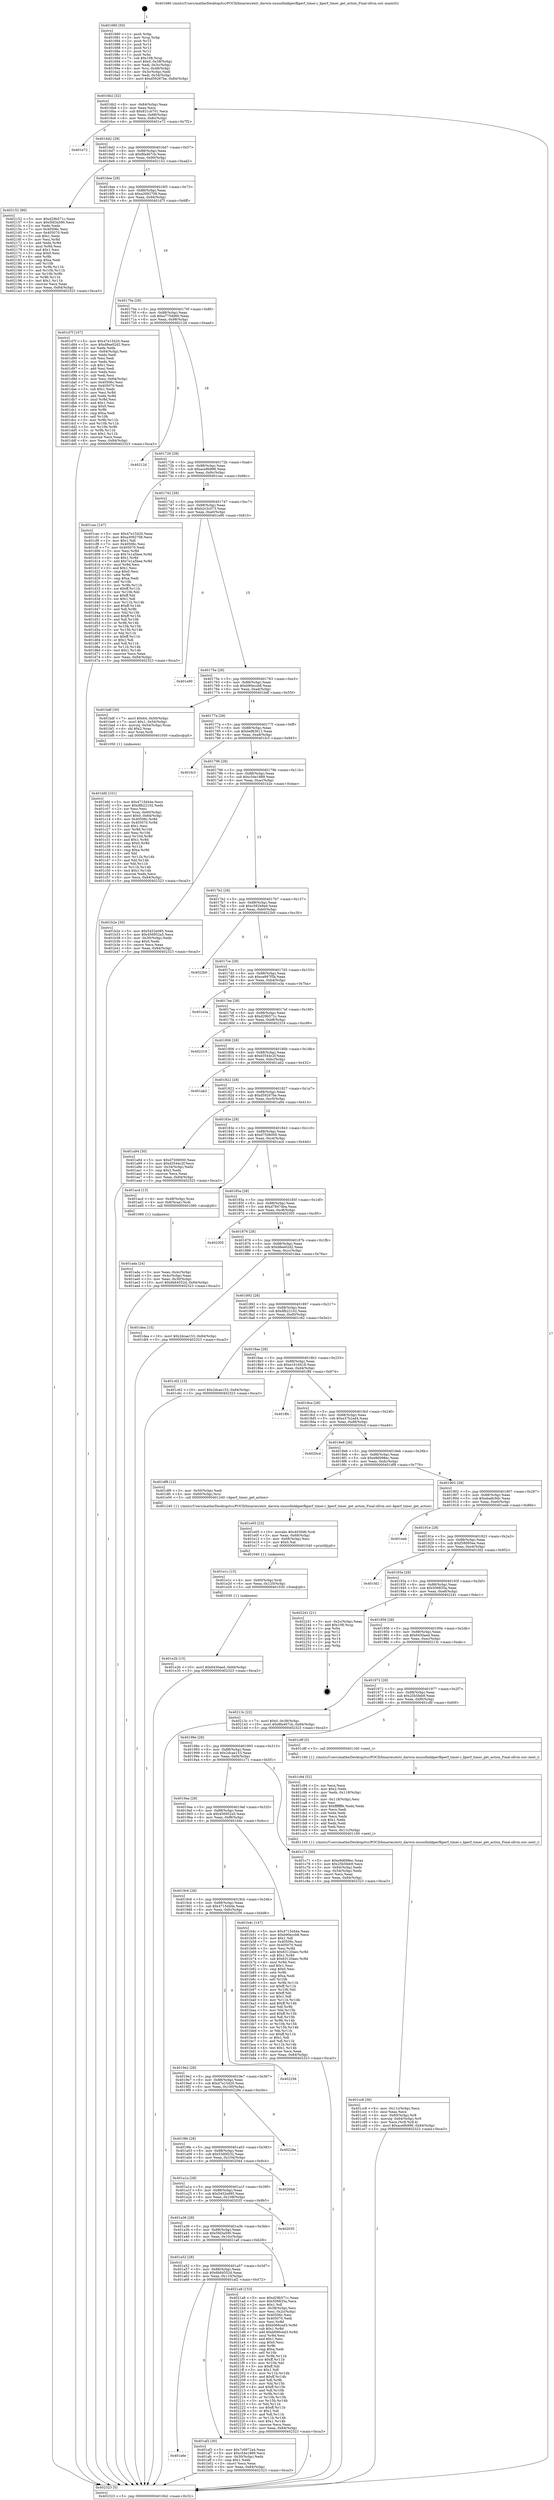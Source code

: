 digraph "0x401680" {
  label = "0x401680 (/mnt/c/Users/mathe/Desktop/tcc/POCII/binaries/extr_darwin-xnuosfmkkperfkperf_timer.c_kperf_timer_get_action_Final-ollvm.out::main(0))"
  labelloc = "t"
  node[shape=record]

  Entry [label="",width=0.3,height=0.3,shape=circle,fillcolor=black,style=filled]
  "0x4016b2" [label="{
     0x4016b2 [32]\l
     | [instrs]\l
     &nbsp;&nbsp;0x4016b2 \<+6\>: mov -0x84(%rbp),%eax\l
     &nbsp;&nbsp;0x4016b8 \<+2\>: mov %eax,%ecx\l
     &nbsp;&nbsp;0x4016ba \<+6\>: sub $0x831cb701,%ecx\l
     &nbsp;&nbsp;0x4016c0 \<+6\>: mov %eax,-0x88(%rbp)\l
     &nbsp;&nbsp;0x4016c6 \<+6\>: mov %ecx,-0x8c(%rbp)\l
     &nbsp;&nbsp;0x4016cc \<+6\>: je 0000000000401e72 \<main+0x7f2\>\l
  }"]
  "0x401e72" [label="{
     0x401e72\l
  }", style=dashed]
  "0x4016d2" [label="{
     0x4016d2 [28]\l
     | [instrs]\l
     &nbsp;&nbsp;0x4016d2 \<+5\>: jmp 00000000004016d7 \<main+0x57\>\l
     &nbsp;&nbsp;0x4016d7 \<+6\>: mov -0x88(%rbp),%eax\l
     &nbsp;&nbsp;0x4016dd \<+5\>: sub $0x8fa467cb,%eax\l
     &nbsp;&nbsp;0x4016e2 \<+6\>: mov %eax,-0x90(%rbp)\l
     &nbsp;&nbsp;0x4016e8 \<+6\>: je 0000000000402152 \<main+0xad2\>\l
  }"]
  Exit [label="",width=0.3,height=0.3,shape=circle,fillcolor=black,style=filled,peripheries=2]
  "0x402152" [label="{
     0x402152 [86]\l
     | [instrs]\l
     &nbsp;&nbsp;0x402152 \<+5\>: mov $0xd29b571c,%eax\l
     &nbsp;&nbsp;0x402157 \<+5\>: mov $0x5fd3a590,%ecx\l
     &nbsp;&nbsp;0x40215c \<+2\>: xor %edx,%edx\l
     &nbsp;&nbsp;0x40215e \<+7\>: mov 0x40506c,%esi\l
     &nbsp;&nbsp;0x402165 \<+7\>: mov 0x405070,%edi\l
     &nbsp;&nbsp;0x40216c \<+3\>: sub $0x1,%edx\l
     &nbsp;&nbsp;0x40216f \<+3\>: mov %esi,%r8d\l
     &nbsp;&nbsp;0x402172 \<+3\>: add %edx,%r8d\l
     &nbsp;&nbsp;0x402175 \<+4\>: imul %r8d,%esi\l
     &nbsp;&nbsp;0x402179 \<+3\>: and $0x1,%esi\l
     &nbsp;&nbsp;0x40217c \<+3\>: cmp $0x0,%esi\l
     &nbsp;&nbsp;0x40217f \<+4\>: sete %r9b\l
     &nbsp;&nbsp;0x402183 \<+3\>: cmp $0xa,%edi\l
     &nbsp;&nbsp;0x402186 \<+4\>: setl %r10b\l
     &nbsp;&nbsp;0x40218a \<+3\>: mov %r9b,%r11b\l
     &nbsp;&nbsp;0x40218d \<+3\>: and %r10b,%r11b\l
     &nbsp;&nbsp;0x402190 \<+3\>: xor %r10b,%r9b\l
     &nbsp;&nbsp;0x402193 \<+3\>: or %r9b,%r11b\l
     &nbsp;&nbsp;0x402196 \<+4\>: test $0x1,%r11b\l
     &nbsp;&nbsp;0x40219a \<+3\>: cmovne %ecx,%eax\l
     &nbsp;&nbsp;0x40219d \<+6\>: mov %eax,-0x84(%rbp)\l
     &nbsp;&nbsp;0x4021a3 \<+5\>: jmp 0000000000402323 \<main+0xca3\>\l
  }"]
  "0x4016ee" [label="{
     0x4016ee [28]\l
     | [instrs]\l
     &nbsp;&nbsp;0x4016ee \<+5\>: jmp 00000000004016f3 \<main+0x73\>\l
     &nbsp;&nbsp;0x4016f3 \<+6\>: mov -0x88(%rbp),%eax\l
     &nbsp;&nbsp;0x4016f9 \<+5\>: sub $0xa3092708,%eax\l
     &nbsp;&nbsp;0x4016fe \<+6\>: mov %eax,-0x94(%rbp)\l
     &nbsp;&nbsp;0x401704 \<+6\>: je 0000000000401d7f \<main+0x6ff\>\l
  }"]
  "0x401e2b" [label="{
     0x401e2b [15]\l
     | [instrs]\l
     &nbsp;&nbsp;0x401e2b \<+10\>: movl $0x6430aed,-0x84(%rbp)\l
     &nbsp;&nbsp;0x401e35 \<+5\>: jmp 0000000000402323 \<main+0xca3\>\l
  }"]
  "0x401d7f" [label="{
     0x401d7f [107]\l
     | [instrs]\l
     &nbsp;&nbsp;0x401d7f \<+5\>: mov $0x47e15420,%eax\l
     &nbsp;&nbsp;0x401d84 \<+5\>: mov $0xd8ee02d2,%ecx\l
     &nbsp;&nbsp;0x401d89 \<+2\>: xor %edx,%edx\l
     &nbsp;&nbsp;0x401d8b \<+3\>: mov -0x64(%rbp),%esi\l
     &nbsp;&nbsp;0x401d8e \<+2\>: mov %edx,%edi\l
     &nbsp;&nbsp;0x401d90 \<+2\>: sub %esi,%edi\l
     &nbsp;&nbsp;0x401d92 \<+2\>: mov %edx,%esi\l
     &nbsp;&nbsp;0x401d94 \<+3\>: sub $0x1,%esi\l
     &nbsp;&nbsp;0x401d97 \<+2\>: add %esi,%edi\l
     &nbsp;&nbsp;0x401d99 \<+2\>: mov %edx,%esi\l
     &nbsp;&nbsp;0x401d9b \<+2\>: sub %edi,%esi\l
     &nbsp;&nbsp;0x401d9d \<+3\>: mov %esi,-0x64(%rbp)\l
     &nbsp;&nbsp;0x401da0 \<+7\>: mov 0x40506c,%esi\l
     &nbsp;&nbsp;0x401da7 \<+7\>: mov 0x405070,%edi\l
     &nbsp;&nbsp;0x401dae \<+3\>: sub $0x1,%edx\l
     &nbsp;&nbsp;0x401db1 \<+3\>: mov %esi,%r8d\l
     &nbsp;&nbsp;0x401db4 \<+3\>: add %edx,%r8d\l
     &nbsp;&nbsp;0x401db7 \<+4\>: imul %r8d,%esi\l
     &nbsp;&nbsp;0x401dbb \<+3\>: and $0x1,%esi\l
     &nbsp;&nbsp;0x401dbe \<+3\>: cmp $0x0,%esi\l
     &nbsp;&nbsp;0x401dc1 \<+4\>: sete %r9b\l
     &nbsp;&nbsp;0x401dc5 \<+3\>: cmp $0xa,%edi\l
     &nbsp;&nbsp;0x401dc8 \<+4\>: setl %r10b\l
     &nbsp;&nbsp;0x401dcc \<+3\>: mov %r9b,%r11b\l
     &nbsp;&nbsp;0x401dcf \<+3\>: and %r10b,%r11b\l
     &nbsp;&nbsp;0x401dd2 \<+3\>: xor %r10b,%r9b\l
     &nbsp;&nbsp;0x401dd5 \<+3\>: or %r9b,%r11b\l
     &nbsp;&nbsp;0x401dd8 \<+4\>: test $0x1,%r11b\l
     &nbsp;&nbsp;0x401ddc \<+3\>: cmovne %ecx,%eax\l
     &nbsp;&nbsp;0x401ddf \<+6\>: mov %eax,-0x84(%rbp)\l
     &nbsp;&nbsp;0x401de5 \<+5\>: jmp 0000000000402323 \<main+0xca3\>\l
  }"]
  "0x40170a" [label="{
     0x40170a [28]\l
     | [instrs]\l
     &nbsp;&nbsp;0x40170a \<+5\>: jmp 000000000040170f \<main+0x8f\>\l
     &nbsp;&nbsp;0x40170f \<+6\>: mov -0x88(%rbp),%eax\l
     &nbsp;&nbsp;0x401715 \<+5\>: sub $0xa775dd60,%eax\l
     &nbsp;&nbsp;0x40171a \<+6\>: mov %eax,-0x98(%rbp)\l
     &nbsp;&nbsp;0x401720 \<+6\>: je 000000000040212d \<main+0xaad\>\l
  }"]
  "0x401e1c" [label="{
     0x401e1c [15]\l
     | [instrs]\l
     &nbsp;&nbsp;0x401e1c \<+4\>: mov -0x60(%rbp),%rdi\l
     &nbsp;&nbsp;0x401e20 \<+6\>: mov %eax,-0x120(%rbp)\l
     &nbsp;&nbsp;0x401e26 \<+5\>: call 0000000000401030 \<free@plt\>\l
     | [calls]\l
     &nbsp;&nbsp;0x401030 \{1\} (unknown)\l
  }"]
  "0x40212d" [label="{
     0x40212d\l
  }", style=dashed]
  "0x401726" [label="{
     0x401726 [28]\l
     | [instrs]\l
     &nbsp;&nbsp;0x401726 \<+5\>: jmp 000000000040172b \<main+0xab\>\l
     &nbsp;&nbsp;0x40172b \<+6\>: mov -0x88(%rbp),%eax\l
     &nbsp;&nbsp;0x401731 \<+5\>: sub $0xace9b996,%eax\l
     &nbsp;&nbsp;0x401736 \<+6\>: mov %eax,-0x9c(%rbp)\l
     &nbsp;&nbsp;0x40173c \<+6\>: je 0000000000401cec \<main+0x66c\>\l
  }"]
  "0x401e05" [label="{
     0x401e05 [23]\l
     | [instrs]\l
     &nbsp;&nbsp;0x401e05 \<+10\>: movabs $0x4030d6,%rdi\l
     &nbsp;&nbsp;0x401e0f \<+3\>: mov %eax,-0x68(%rbp)\l
     &nbsp;&nbsp;0x401e12 \<+3\>: mov -0x68(%rbp),%esi\l
     &nbsp;&nbsp;0x401e15 \<+2\>: mov $0x0,%al\l
     &nbsp;&nbsp;0x401e17 \<+5\>: call 0000000000401040 \<printf@plt\>\l
     | [calls]\l
     &nbsp;&nbsp;0x401040 \{1\} (unknown)\l
  }"]
  "0x401cec" [label="{
     0x401cec [147]\l
     | [instrs]\l
     &nbsp;&nbsp;0x401cec \<+5\>: mov $0x47e15420,%eax\l
     &nbsp;&nbsp;0x401cf1 \<+5\>: mov $0xa3092708,%ecx\l
     &nbsp;&nbsp;0x401cf6 \<+2\>: mov $0x1,%dl\l
     &nbsp;&nbsp;0x401cf8 \<+7\>: mov 0x40506c,%esi\l
     &nbsp;&nbsp;0x401cff \<+7\>: mov 0x405070,%edi\l
     &nbsp;&nbsp;0x401d06 \<+3\>: mov %esi,%r8d\l
     &nbsp;&nbsp;0x401d09 \<+7\>: sub $0x7e1a5bee,%r8d\l
     &nbsp;&nbsp;0x401d10 \<+4\>: sub $0x1,%r8d\l
     &nbsp;&nbsp;0x401d14 \<+7\>: add $0x7e1a5bee,%r8d\l
     &nbsp;&nbsp;0x401d1b \<+4\>: imul %r8d,%esi\l
     &nbsp;&nbsp;0x401d1f \<+3\>: and $0x1,%esi\l
     &nbsp;&nbsp;0x401d22 \<+3\>: cmp $0x0,%esi\l
     &nbsp;&nbsp;0x401d25 \<+4\>: sete %r9b\l
     &nbsp;&nbsp;0x401d29 \<+3\>: cmp $0xa,%edi\l
     &nbsp;&nbsp;0x401d2c \<+4\>: setl %r10b\l
     &nbsp;&nbsp;0x401d30 \<+3\>: mov %r9b,%r11b\l
     &nbsp;&nbsp;0x401d33 \<+4\>: xor $0xff,%r11b\l
     &nbsp;&nbsp;0x401d37 \<+3\>: mov %r10b,%bl\l
     &nbsp;&nbsp;0x401d3a \<+3\>: xor $0xff,%bl\l
     &nbsp;&nbsp;0x401d3d \<+3\>: xor $0x1,%dl\l
     &nbsp;&nbsp;0x401d40 \<+3\>: mov %r11b,%r14b\l
     &nbsp;&nbsp;0x401d43 \<+4\>: and $0xff,%r14b\l
     &nbsp;&nbsp;0x401d47 \<+3\>: and %dl,%r9b\l
     &nbsp;&nbsp;0x401d4a \<+3\>: mov %bl,%r15b\l
     &nbsp;&nbsp;0x401d4d \<+4\>: and $0xff,%r15b\l
     &nbsp;&nbsp;0x401d51 \<+3\>: and %dl,%r10b\l
     &nbsp;&nbsp;0x401d54 \<+3\>: or %r9b,%r14b\l
     &nbsp;&nbsp;0x401d57 \<+3\>: or %r10b,%r15b\l
     &nbsp;&nbsp;0x401d5a \<+3\>: xor %r15b,%r14b\l
     &nbsp;&nbsp;0x401d5d \<+3\>: or %bl,%r11b\l
     &nbsp;&nbsp;0x401d60 \<+4\>: xor $0xff,%r11b\l
     &nbsp;&nbsp;0x401d64 \<+3\>: or $0x1,%dl\l
     &nbsp;&nbsp;0x401d67 \<+3\>: and %dl,%r11b\l
     &nbsp;&nbsp;0x401d6a \<+3\>: or %r11b,%r14b\l
     &nbsp;&nbsp;0x401d6d \<+4\>: test $0x1,%r14b\l
     &nbsp;&nbsp;0x401d71 \<+3\>: cmovne %ecx,%eax\l
     &nbsp;&nbsp;0x401d74 \<+6\>: mov %eax,-0x84(%rbp)\l
     &nbsp;&nbsp;0x401d7a \<+5\>: jmp 0000000000402323 \<main+0xca3\>\l
  }"]
  "0x401742" [label="{
     0x401742 [28]\l
     | [instrs]\l
     &nbsp;&nbsp;0x401742 \<+5\>: jmp 0000000000401747 \<main+0xc7\>\l
     &nbsp;&nbsp;0x401747 \<+6\>: mov -0x88(%rbp),%eax\l
     &nbsp;&nbsp;0x40174d \<+5\>: sub $0xb2c3c073,%eax\l
     &nbsp;&nbsp;0x401752 \<+6\>: mov %eax,-0xa0(%rbp)\l
     &nbsp;&nbsp;0x401758 \<+6\>: je 0000000000401e90 \<main+0x810\>\l
  }"]
  "0x401cc8" [label="{
     0x401cc8 [36]\l
     | [instrs]\l
     &nbsp;&nbsp;0x401cc8 \<+6\>: mov -0x11c(%rbp),%ecx\l
     &nbsp;&nbsp;0x401cce \<+3\>: imul %eax,%ecx\l
     &nbsp;&nbsp;0x401cd1 \<+4\>: mov -0x60(%rbp),%r8\l
     &nbsp;&nbsp;0x401cd5 \<+4\>: movslq -0x64(%rbp),%r9\l
     &nbsp;&nbsp;0x401cd9 \<+4\>: mov %ecx,(%r8,%r9,4)\l
     &nbsp;&nbsp;0x401cdd \<+10\>: movl $0xace9b996,-0x84(%rbp)\l
     &nbsp;&nbsp;0x401ce7 \<+5\>: jmp 0000000000402323 \<main+0xca3\>\l
  }"]
  "0x401e90" [label="{
     0x401e90\l
  }", style=dashed]
  "0x40175e" [label="{
     0x40175e [28]\l
     | [instrs]\l
     &nbsp;&nbsp;0x40175e \<+5\>: jmp 0000000000401763 \<main+0xe3\>\l
     &nbsp;&nbsp;0x401763 \<+6\>: mov -0x88(%rbp),%eax\l
     &nbsp;&nbsp;0x401769 \<+5\>: sub $0xb90eccb8,%eax\l
     &nbsp;&nbsp;0x40176e \<+6\>: mov %eax,-0xa4(%rbp)\l
     &nbsp;&nbsp;0x401774 \<+6\>: je 0000000000401bdf \<main+0x55f\>\l
  }"]
  "0x401c94" [label="{
     0x401c94 [52]\l
     | [instrs]\l
     &nbsp;&nbsp;0x401c94 \<+2\>: xor %ecx,%ecx\l
     &nbsp;&nbsp;0x401c96 \<+5\>: mov $0x2,%edx\l
     &nbsp;&nbsp;0x401c9b \<+6\>: mov %edx,-0x118(%rbp)\l
     &nbsp;&nbsp;0x401ca1 \<+1\>: cltd\l
     &nbsp;&nbsp;0x401ca2 \<+6\>: mov -0x118(%rbp),%esi\l
     &nbsp;&nbsp;0x401ca8 \<+2\>: idiv %esi\l
     &nbsp;&nbsp;0x401caa \<+6\>: imul $0xfffffffe,%edx,%edx\l
     &nbsp;&nbsp;0x401cb0 \<+2\>: mov %ecx,%edi\l
     &nbsp;&nbsp;0x401cb2 \<+2\>: sub %edx,%edi\l
     &nbsp;&nbsp;0x401cb4 \<+2\>: mov %ecx,%edx\l
     &nbsp;&nbsp;0x401cb6 \<+3\>: sub $0x1,%edx\l
     &nbsp;&nbsp;0x401cb9 \<+2\>: add %edx,%edi\l
     &nbsp;&nbsp;0x401cbb \<+2\>: sub %edi,%ecx\l
     &nbsp;&nbsp;0x401cbd \<+6\>: mov %ecx,-0x11c(%rbp)\l
     &nbsp;&nbsp;0x401cc3 \<+5\>: call 0000000000401160 \<next_i\>\l
     | [calls]\l
     &nbsp;&nbsp;0x401160 \{1\} (/mnt/c/Users/mathe/Desktop/tcc/POCII/binaries/extr_darwin-xnuosfmkkperfkperf_timer.c_kperf_timer_get_action_Final-ollvm.out::next_i)\l
  }"]
  "0x401bdf" [label="{
     0x401bdf [30]\l
     | [instrs]\l
     &nbsp;&nbsp;0x401bdf \<+7\>: movl $0x64,-0x50(%rbp)\l
     &nbsp;&nbsp;0x401be6 \<+7\>: movl $0x1,-0x54(%rbp)\l
     &nbsp;&nbsp;0x401bed \<+4\>: movslq -0x54(%rbp),%rax\l
     &nbsp;&nbsp;0x401bf1 \<+4\>: shl $0x2,%rax\l
     &nbsp;&nbsp;0x401bf5 \<+3\>: mov %rax,%rdi\l
     &nbsp;&nbsp;0x401bf8 \<+5\>: call 0000000000401050 \<malloc@plt\>\l
     | [calls]\l
     &nbsp;&nbsp;0x401050 \{1\} (unknown)\l
  }"]
  "0x40177a" [label="{
     0x40177a [28]\l
     | [instrs]\l
     &nbsp;&nbsp;0x40177a \<+5\>: jmp 000000000040177f \<main+0xff\>\l
     &nbsp;&nbsp;0x40177f \<+6\>: mov -0x88(%rbp),%eax\l
     &nbsp;&nbsp;0x401785 \<+5\>: sub $0xbef83611,%eax\l
     &nbsp;&nbsp;0x40178a \<+6\>: mov %eax,-0xa8(%rbp)\l
     &nbsp;&nbsp;0x401790 \<+6\>: je 0000000000401fc3 \<main+0x943\>\l
  }"]
  "0x401bfd" [label="{
     0x401bfd [101]\l
     | [instrs]\l
     &nbsp;&nbsp;0x401bfd \<+5\>: mov $0x4715d44e,%ecx\l
     &nbsp;&nbsp;0x401c02 \<+5\>: mov $0xdfb22102,%edx\l
     &nbsp;&nbsp;0x401c07 \<+2\>: xor %esi,%esi\l
     &nbsp;&nbsp;0x401c09 \<+4\>: mov %rax,-0x60(%rbp)\l
     &nbsp;&nbsp;0x401c0d \<+7\>: movl $0x0,-0x64(%rbp)\l
     &nbsp;&nbsp;0x401c14 \<+8\>: mov 0x40506c,%r8d\l
     &nbsp;&nbsp;0x401c1c \<+8\>: mov 0x405070,%r9d\l
     &nbsp;&nbsp;0x401c24 \<+3\>: sub $0x1,%esi\l
     &nbsp;&nbsp;0x401c27 \<+3\>: mov %r8d,%r10d\l
     &nbsp;&nbsp;0x401c2a \<+3\>: add %esi,%r10d\l
     &nbsp;&nbsp;0x401c2d \<+4\>: imul %r10d,%r8d\l
     &nbsp;&nbsp;0x401c31 \<+4\>: and $0x1,%r8d\l
     &nbsp;&nbsp;0x401c35 \<+4\>: cmp $0x0,%r8d\l
     &nbsp;&nbsp;0x401c39 \<+4\>: sete %r11b\l
     &nbsp;&nbsp;0x401c3d \<+4\>: cmp $0xa,%r9d\l
     &nbsp;&nbsp;0x401c41 \<+3\>: setl %bl\l
     &nbsp;&nbsp;0x401c44 \<+3\>: mov %r11b,%r14b\l
     &nbsp;&nbsp;0x401c47 \<+3\>: and %bl,%r14b\l
     &nbsp;&nbsp;0x401c4a \<+3\>: xor %bl,%r11b\l
     &nbsp;&nbsp;0x401c4d \<+3\>: or %r11b,%r14b\l
     &nbsp;&nbsp;0x401c50 \<+4\>: test $0x1,%r14b\l
     &nbsp;&nbsp;0x401c54 \<+3\>: cmovne %edx,%ecx\l
     &nbsp;&nbsp;0x401c57 \<+6\>: mov %ecx,-0x84(%rbp)\l
     &nbsp;&nbsp;0x401c5d \<+5\>: jmp 0000000000402323 \<main+0xca3\>\l
  }"]
  "0x401fc3" [label="{
     0x401fc3\l
  }", style=dashed]
  "0x401796" [label="{
     0x401796 [28]\l
     | [instrs]\l
     &nbsp;&nbsp;0x401796 \<+5\>: jmp 000000000040179b \<main+0x11b\>\l
     &nbsp;&nbsp;0x40179b \<+6\>: mov -0x88(%rbp),%eax\l
     &nbsp;&nbsp;0x4017a1 \<+5\>: sub $0xc54e1889,%eax\l
     &nbsp;&nbsp;0x4017a6 \<+6\>: mov %eax,-0xac(%rbp)\l
     &nbsp;&nbsp;0x4017ac \<+6\>: je 0000000000401b2e \<main+0x4ae\>\l
  }"]
  "0x401a6e" [label="{
     0x401a6e\l
  }", style=dashed]
  "0x401b2e" [label="{
     0x401b2e [30]\l
     | [instrs]\l
     &nbsp;&nbsp;0x401b2e \<+5\>: mov $0x5452e085,%eax\l
     &nbsp;&nbsp;0x401b33 \<+5\>: mov $0x456952a5,%ecx\l
     &nbsp;&nbsp;0x401b38 \<+3\>: mov -0x30(%rbp),%edx\l
     &nbsp;&nbsp;0x401b3b \<+3\>: cmp $0x0,%edx\l
     &nbsp;&nbsp;0x401b3e \<+3\>: cmove %ecx,%eax\l
     &nbsp;&nbsp;0x401b41 \<+6\>: mov %eax,-0x84(%rbp)\l
     &nbsp;&nbsp;0x401b47 \<+5\>: jmp 0000000000402323 \<main+0xca3\>\l
  }"]
  "0x4017b2" [label="{
     0x4017b2 [28]\l
     | [instrs]\l
     &nbsp;&nbsp;0x4017b2 \<+5\>: jmp 00000000004017b7 \<main+0x137\>\l
     &nbsp;&nbsp;0x4017b7 \<+6\>: mov -0x88(%rbp),%eax\l
     &nbsp;&nbsp;0x4017bd \<+5\>: sub $0xc582b9a9,%eax\l
     &nbsp;&nbsp;0x4017c2 \<+6\>: mov %eax,-0xb0(%rbp)\l
     &nbsp;&nbsp;0x4017c8 \<+6\>: je 00000000004022b0 \<main+0xc30\>\l
  }"]
  "0x401af2" [label="{
     0x401af2 [30]\l
     | [instrs]\l
     &nbsp;&nbsp;0x401af2 \<+5\>: mov $0x7c6972a4,%eax\l
     &nbsp;&nbsp;0x401af7 \<+5\>: mov $0xc54e1889,%ecx\l
     &nbsp;&nbsp;0x401afc \<+3\>: mov -0x30(%rbp),%edx\l
     &nbsp;&nbsp;0x401aff \<+3\>: cmp $0x1,%edx\l
     &nbsp;&nbsp;0x401b02 \<+3\>: cmovl %ecx,%eax\l
     &nbsp;&nbsp;0x401b05 \<+6\>: mov %eax,-0x84(%rbp)\l
     &nbsp;&nbsp;0x401b0b \<+5\>: jmp 0000000000402323 \<main+0xca3\>\l
  }"]
  "0x4022b0" [label="{
     0x4022b0\l
  }", style=dashed]
  "0x4017ce" [label="{
     0x4017ce [28]\l
     | [instrs]\l
     &nbsp;&nbsp;0x4017ce \<+5\>: jmp 00000000004017d3 \<main+0x153\>\l
     &nbsp;&nbsp;0x4017d3 \<+6\>: mov -0x88(%rbp),%eax\l
     &nbsp;&nbsp;0x4017d9 \<+5\>: sub $0xce997f5b,%eax\l
     &nbsp;&nbsp;0x4017de \<+6\>: mov %eax,-0xb4(%rbp)\l
     &nbsp;&nbsp;0x4017e4 \<+6\>: je 0000000000401e3a \<main+0x7ba\>\l
  }"]
  "0x401a52" [label="{
     0x401a52 [28]\l
     | [instrs]\l
     &nbsp;&nbsp;0x401a52 \<+5\>: jmp 0000000000401a57 \<main+0x3d7\>\l
     &nbsp;&nbsp;0x401a57 \<+6\>: mov -0x88(%rbp),%eax\l
     &nbsp;&nbsp;0x401a5d \<+5\>: sub $0x6b64552d,%eax\l
     &nbsp;&nbsp;0x401a62 \<+6\>: mov %eax,-0x110(%rbp)\l
     &nbsp;&nbsp;0x401a68 \<+6\>: je 0000000000401af2 \<main+0x472\>\l
  }"]
  "0x401e3a" [label="{
     0x401e3a\l
  }", style=dashed]
  "0x4017ea" [label="{
     0x4017ea [28]\l
     | [instrs]\l
     &nbsp;&nbsp;0x4017ea \<+5\>: jmp 00000000004017ef \<main+0x16f\>\l
     &nbsp;&nbsp;0x4017ef \<+6\>: mov -0x88(%rbp),%eax\l
     &nbsp;&nbsp;0x4017f5 \<+5\>: sub $0xd29b571c,%eax\l
     &nbsp;&nbsp;0x4017fa \<+6\>: mov %eax,-0xb8(%rbp)\l
     &nbsp;&nbsp;0x401800 \<+6\>: je 0000000000402319 \<main+0xc99\>\l
  }"]
  "0x4021a8" [label="{
     0x4021a8 [153]\l
     | [instrs]\l
     &nbsp;&nbsp;0x4021a8 \<+5\>: mov $0xd29b571c,%eax\l
     &nbsp;&nbsp;0x4021ad \<+5\>: mov $0x509835a,%ecx\l
     &nbsp;&nbsp;0x4021b2 \<+2\>: mov $0x1,%dl\l
     &nbsp;&nbsp;0x4021b4 \<+3\>: mov -0x38(%rbp),%esi\l
     &nbsp;&nbsp;0x4021b7 \<+3\>: mov %esi,-0x2c(%rbp)\l
     &nbsp;&nbsp;0x4021ba \<+7\>: mov 0x40506c,%esi\l
     &nbsp;&nbsp;0x4021c1 \<+7\>: mov 0x405070,%edi\l
     &nbsp;&nbsp;0x4021c8 \<+3\>: mov %esi,%r8d\l
     &nbsp;&nbsp;0x4021cb \<+7\>: sub $0xb066ced3,%r8d\l
     &nbsp;&nbsp;0x4021d2 \<+4\>: sub $0x1,%r8d\l
     &nbsp;&nbsp;0x4021d6 \<+7\>: add $0xb066ced3,%r8d\l
     &nbsp;&nbsp;0x4021dd \<+4\>: imul %r8d,%esi\l
     &nbsp;&nbsp;0x4021e1 \<+3\>: and $0x1,%esi\l
     &nbsp;&nbsp;0x4021e4 \<+3\>: cmp $0x0,%esi\l
     &nbsp;&nbsp;0x4021e7 \<+4\>: sete %r9b\l
     &nbsp;&nbsp;0x4021eb \<+3\>: cmp $0xa,%edi\l
     &nbsp;&nbsp;0x4021ee \<+4\>: setl %r10b\l
     &nbsp;&nbsp;0x4021f2 \<+3\>: mov %r9b,%r11b\l
     &nbsp;&nbsp;0x4021f5 \<+4\>: xor $0xff,%r11b\l
     &nbsp;&nbsp;0x4021f9 \<+3\>: mov %r10b,%bl\l
     &nbsp;&nbsp;0x4021fc \<+3\>: xor $0xff,%bl\l
     &nbsp;&nbsp;0x4021ff \<+3\>: xor $0x1,%dl\l
     &nbsp;&nbsp;0x402202 \<+3\>: mov %r11b,%r14b\l
     &nbsp;&nbsp;0x402205 \<+4\>: and $0xff,%r14b\l
     &nbsp;&nbsp;0x402209 \<+3\>: and %dl,%r9b\l
     &nbsp;&nbsp;0x40220c \<+3\>: mov %bl,%r15b\l
     &nbsp;&nbsp;0x40220f \<+4\>: and $0xff,%r15b\l
     &nbsp;&nbsp;0x402213 \<+3\>: and %dl,%r10b\l
     &nbsp;&nbsp;0x402216 \<+3\>: or %r9b,%r14b\l
     &nbsp;&nbsp;0x402219 \<+3\>: or %r10b,%r15b\l
     &nbsp;&nbsp;0x40221c \<+3\>: xor %r15b,%r14b\l
     &nbsp;&nbsp;0x40221f \<+3\>: or %bl,%r11b\l
     &nbsp;&nbsp;0x402222 \<+4\>: xor $0xff,%r11b\l
     &nbsp;&nbsp;0x402226 \<+3\>: or $0x1,%dl\l
     &nbsp;&nbsp;0x402229 \<+3\>: and %dl,%r11b\l
     &nbsp;&nbsp;0x40222c \<+3\>: or %r11b,%r14b\l
     &nbsp;&nbsp;0x40222f \<+4\>: test $0x1,%r14b\l
     &nbsp;&nbsp;0x402233 \<+3\>: cmovne %ecx,%eax\l
     &nbsp;&nbsp;0x402236 \<+6\>: mov %eax,-0x84(%rbp)\l
     &nbsp;&nbsp;0x40223c \<+5\>: jmp 0000000000402323 \<main+0xca3\>\l
  }"]
  "0x402319" [label="{
     0x402319\l
  }", style=dashed]
  "0x401806" [label="{
     0x401806 [28]\l
     | [instrs]\l
     &nbsp;&nbsp;0x401806 \<+5\>: jmp 000000000040180b \<main+0x18b\>\l
     &nbsp;&nbsp;0x40180b \<+6\>: mov -0x88(%rbp),%eax\l
     &nbsp;&nbsp;0x401811 \<+5\>: sub $0xd3544c2f,%eax\l
     &nbsp;&nbsp;0x401816 \<+6\>: mov %eax,-0xbc(%rbp)\l
     &nbsp;&nbsp;0x40181c \<+6\>: je 0000000000401ab2 \<main+0x432\>\l
  }"]
  "0x401a36" [label="{
     0x401a36 [28]\l
     | [instrs]\l
     &nbsp;&nbsp;0x401a36 \<+5\>: jmp 0000000000401a3b \<main+0x3bb\>\l
     &nbsp;&nbsp;0x401a3b \<+6\>: mov -0x88(%rbp),%eax\l
     &nbsp;&nbsp;0x401a41 \<+5\>: sub $0x5fd3a590,%eax\l
     &nbsp;&nbsp;0x401a46 \<+6\>: mov %eax,-0x10c(%rbp)\l
     &nbsp;&nbsp;0x401a4c \<+6\>: je 00000000004021a8 \<main+0xb28\>\l
  }"]
  "0x401ab2" [label="{
     0x401ab2\l
  }", style=dashed]
  "0x401822" [label="{
     0x401822 [28]\l
     | [instrs]\l
     &nbsp;&nbsp;0x401822 \<+5\>: jmp 0000000000401827 \<main+0x1a7\>\l
     &nbsp;&nbsp;0x401827 \<+6\>: mov -0x88(%rbp),%eax\l
     &nbsp;&nbsp;0x40182d \<+5\>: sub $0xd59267be,%eax\l
     &nbsp;&nbsp;0x401832 \<+6\>: mov %eax,-0xc0(%rbp)\l
     &nbsp;&nbsp;0x401838 \<+6\>: je 0000000000401a94 \<main+0x414\>\l
  }"]
  "0x402035" [label="{
     0x402035\l
  }", style=dashed]
  "0x401a94" [label="{
     0x401a94 [30]\l
     | [instrs]\l
     &nbsp;&nbsp;0x401a94 \<+5\>: mov $0xd7506000,%eax\l
     &nbsp;&nbsp;0x401a99 \<+5\>: mov $0xd3544c2f,%ecx\l
     &nbsp;&nbsp;0x401a9e \<+3\>: mov -0x34(%rbp),%edx\l
     &nbsp;&nbsp;0x401aa1 \<+3\>: cmp $0x2,%edx\l
     &nbsp;&nbsp;0x401aa4 \<+3\>: cmovne %ecx,%eax\l
     &nbsp;&nbsp;0x401aa7 \<+6\>: mov %eax,-0x84(%rbp)\l
     &nbsp;&nbsp;0x401aad \<+5\>: jmp 0000000000402323 \<main+0xca3\>\l
  }"]
  "0x40183e" [label="{
     0x40183e [28]\l
     | [instrs]\l
     &nbsp;&nbsp;0x40183e \<+5\>: jmp 0000000000401843 \<main+0x1c3\>\l
     &nbsp;&nbsp;0x401843 \<+6\>: mov -0x88(%rbp),%eax\l
     &nbsp;&nbsp;0x401849 \<+5\>: sub $0xd7506000,%eax\l
     &nbsp;&nbsp;0x40184e \<+6\>: mov %eax,-0xc4(%rbp)\l
     &nbsp;&nbsp;0x401854 \<+6\>: je 0000000000401acd \<main+0x44d\>\l
  }"]
  "0x402323" [label="{
     0x402323 [5]\l
     | [instrs]\l
     &nbsp;&nbsp;0x402323 \<+5\>: jmp 00000000004016b2 \<main+0x32\>\l
  }"]
  "0x401680" [label="{
     0x401680 [50]\l
     | [instrs]\l
     &nbsp;&nbsp;0x401680 \<+1\>: push %rbp\l
     &nbsp;&nbsp;0x401681 \<+3\>: mov %rsp,%rbp\l
     &nbsp;&nbsp;0x401684 \<+2\>: push %r15\l
     &nbsp;&nbsp;0x401686 \<+2\>: push %r14\l
     &nbsp;&nbsp;0x401688 \<+2\>: push %r13\l
     &nbsp;&nbsp;0x40168a \<+2\>: push %r12\l
     &nbsp;&nbsp;0x40168c \<+1\>: push %rbx\l
     &nbsp;&nbsp;0x40168d \<+7\>: sub $0x108,%rsp\l
     &nbsp;&nbsp;0x401694 \<+7\>: movl $0x0,-0x38(%rbp)\l
     &nbsp;&nbsp;0x40169b \<+3\>: mov %edi,-0x3c(%rbp)\l
     &nbsp;&nbsp;0x40169e \<+4\>: mov %rsi,-0x48(%rbp)\l
     &nbsp;&nbsp;0x4016a2 \<+3\>: mov -0x3c(%rbp),%edi\l
     &nbsp;&nbsp;0x4016a5 \<+3\>: mov %edi,-0x34(%rbp)\l
     &nbsp;&nbsp;0x4016a8 \<+10\>: movl $0xd59267be,-0x84(%rbp)\l
  }"]
  "0x401a1a" [label="{
     0x401a1a [28]\l
     | [instrs]\l
     &nbsp;&nbsp;0x401a1a \<+5\>: jmp 0000000000401a1f \<main+0x39f\>\l
     &nbsp;&nbsp;0x401a1f \<+6\>: mov -0x88(%rbp),%eax\l
     &nbsp;&nbsp;0x401a25 \<+5\>: sub $0x5452e085,%eax\l
     &nbsp;&nbsp;0x401a2a \<+6\>: mov %eax,-0x108(%rbp)\l
     &nbsp;&nbsp;0x401a30 \<+6\>: je 0000000000402035 \<main+0x9b5\>\l
  }"]
  "0x401acd" [label="{
     0x401acd [13]\l
     | [instrs]\l
     &nbsp;&nbsp;0x401acd \<+4\>: mov -0x48(%rbp),%rax\l
     &nbsp;&nbsp;0x401ad1 \<+4\>: mov 0x8(%rax),%rdi\l
     &nbsp;&nbsp;0x401ad5 \<+5\>: call 0000000000401060 \<atoi@plt\>\l
     | [calls]\l
     &nbsp;&nbsp;0x401060 \{1\} (unknown)\l
  }"]
  "0x40185a" [label="{
     0x40185a [28]\l
     | [instrs]\l
     &nbsp;&nbsp;0x40185a \<+5\>: jmp 000000000040185f \<main+0x1df\>\l
     &nbsp;&nbsp;0x40185f \<+6\>: mov -0x88(%rbp),%eax\l
     &nbsp;&nbsp;0x401865 \<+5\>: sub $0xd78474ba,%eax\l
     &nbsp;&nbsp;0x40186a \<+6\>: mov %eax,-0xc8(%rbp)\l
     &nbsp;&nbsp;0x401870 \<+6\>: je 0000000000402305 \<main+0xc85\>\l
  }"]
  "0x401ada" [label="{
     0x401ada [24]\l
     | [instrs]\l
     &nbsp;&nbsp;0x401ada \<+3\>: mov %eax,-0x4c(%rbp)\l
     &nbsp;&nbsp;0x401add \<+3\>: mov -0x4c(%rbp),%eax\l
     &nbsp;&nbsp;0x401ae0 \<+3\>: mov %eax,-0x30(%rbp)\l
     &nbsp;&nbsp;0x401ae3 \<+10\>: movl $0x6b64552d,-0x84(%rbp)\l
     &nbsp;&nbsp;0x401aed \<+5\>: jmp 0000000000402323 \<main+0xca3\>\l
  }"]
  "0x402044" [label="{
     0x402044\l
  }", style=dashed]
  "0x402305" [label="{
     0x402305\l
  }", style=dashed]
  "0x401876" [label="{
     0x401876 [28]\l
     | [instrs]\l
     &nbsp;&nbsp;0x401876 \<+5\>: jmp 000000000040187b \<main+0x1fb\>\l
     &nbsp;&nbsp;0x40187b \<+6\>: mov -0x88(%rbp),%eax\l
     &nbsp;&nbsp;0x401881 \<+5\>: sub $0xd8ee02d2,%eax\l
     &nbsp;&nbsp;0x401886 \<+6\>: mov %eax,-0xcc(%rbp)\l
     &nbsp;&nbsp;0x40188c \<+6\>: je 0000000000401dea \<main+0x76a\>\l
  }"]
  "0x4019fe" [label="{
     0x4019fe [28]\l
     | [instrs]\l
     &nbsp;&nbsp;0x4019fe \<+5\>: jmp 0000000000401a03 \<main+0x383\>\l
     &nbsp;&nbsp;0x401a03 \<+6\>: mov -0x88(%rbp),%eax\l
     &nbsp;&nbsp;0x401a09 \<+5\>: sub $0x53d0f232,%eax\l
     &nbsp;&nbsp;0x401a0e \<+6\>: mov %eax,-0x104(%rbp)\l
     &nbsp;&nbsp;0x401a14 \<+6\>: je 0000000000402044 \<main+0x9c4\>\l
  }"]
  "0x401dea" [label="{
     0x401dea [15]\l
     | [instrs]\l
     &nbsp;&nbsp;0x401dea \<+10\>: movl $0x2dcae153,-0x84(%rbp)\l
     &nbsp;&nbsp;0x401df4 \<+5\>: jmp 0000000000402323 \<main+0xca3\>\l
  }"]
  "0x401892" [label="{
     0x401892 [28]\l
     | [instrs]\l
     &nbsp;&nbsp;0x401892 \<+5\>: jmp 0000000000401897 \<main+0x217\>\l
     &nbsp;&nbsp;0x401897 \<+6\>: mov -0x88(%rbp),%eax\l
     &nbsp;&nbsp;0x40189d \<+5\>: sub $0xdfb22102,%eax\l
     &nbsp;&nbsp;0x4018a2 \<+6\>: mov %eax,-0xd0(%rbp)\l
     &nbsp;&nbsp;0x4018a8 \<+6\>: je 0000000000401c62 \<main+0x5e2\>\l
  }"]
  "0x40228e" [label="{
     0x40228e\l
  }", style=dashed]
  "0x401c62" [label="{
     0x401c62 [15]\l
     | [instrs]\l
     &nbsp;&nbsp;0x401c62 \<+10\>: movl $0x2dcae153,-0x84(%rbp)\l
     &nbsp;&nbsp;0x401c6c \<+5\>: jmp 0000000000402323 \<main+0xca3\>\l
  }"]
  "0x4018ae" [label="{
     0x4018ae [28]\l
     | [instrs]\l
     &nbsp;&nbsp;0x4018ae \<+5\>: jmp 00000000004018b3 \<main+0x233\>\l
     &nbsp;&nbsp;0x4018b3 \<+6\>: mov -0x88(%rbp),%eax\l
     &nbsp;&nbsp;0x4018b9 \<+5\>: sub $0xe1616418,%eax\l
     &nbsp;&nbsp;0x4018be \<+6\>: mov %eax,-0xd4(%rbp)\l
     &nbsp;&nbsp;0x4018c4 \<+6\>: je 0000000000401ff4 \<main+0x974\>\l
  }"]
  "0x4019e2" [label="{
     0x4019e2 [28]\l
     | [instrs]\l
     &nbsp;&nbsp;0x4019e2 \<+5\>: jmp 00000000004019e7 \<main+0x367\>\l
     &nbsp;&nbsp;0x4019e7 \<+6\>: mov -0x88(%rbp),%eax\l
     &nbsp;&nbsp;0x4019ed \<+5\>: sub $0x47e15420,%eax\l
     &nbsp;&nbsp;0x4019f2 \<+6\>: mov %eax,-0x100(%rbp)\l
     &nbsp;&nbsp;0x4019f8 \<+6\>: je 000000000040228e \<main+0xc0e\>\l
  }"]
  "0x401ff4" [label="{
     0x401ff4\l
  }", style=dashed]
  "0x4018ca" [label="{
     0x4018ca [28]\l
     | [instrs]\l
     &nbsp;&nbsp;0x4018ca \<+5\>: jmp 00000000004018cf \<main+0x24f\>\l
     &nbsp;&nbsp;0x4018cf \<+6\>: mov -0x88(%rbp),%eax\l
     &nbsp;&nbsp;0x4018d5 \<+5\>: sub $0xe37b2ad4,%eax\l
     &nbsp;&nbsp;0x4018da \<+6\>: mov %eax,-0xd8(%rbp)\l
     &nbsp;&nbsp;0x4018e0 \<+6\>: je 00000000004020cd \<main+0xa4d\>\l
  }"]
  "0x402256" [label="{
     0x402256\l
  }", style=dashed]
  "0x4020cd" [label="{
     0x4020cd\l
  }", style=dashed]
  "0x4018e6" [label="{
     0x4018e6 [28]\l
     | [instrs]\l
     &nbsp;&nbsp;0x4018e6 \<+5\>: jmp 00000000004018eb \<main+0x26b\>\l
     &nbsp;&nbsp;0x4018eb \<+6\>: mov -0x88(%rbp),%eax\l
     &nbsp;&nbsp;0x4018f1 \<+5\>: sub $0xe9d098ec,%eax\l
     &nbsp;&nbsp;0x4018f6 \<+6\>: mov %eax,-0xdc(%rbp)\l
     &nbsp;&nbsp;0x4018fc \<+6\>: je 0000000000401df9 \<main+0x779\>\l
  }"]
  "0x4019c6" [label="{
     0x4019c6 [28]\l
     | [instrs]\l
     &nbsp;&nbsp;0x4019c6 \<+5\>: jmp 00000000004019cb \<main+0x34b\>\l
     &nbsp;&nbsp;0x4019cb \<+6\>: mov -0x88(%rbp),%eax\l
     &nbsp;&nbsp;0x4019d1 \<+5\>: sub $0x4715d44e,%eax\l
     &nbsp;&nbsp;0x4019d6 \<+6\>: mov %eax,-0xfc(%rbp)\l
     &nbsp;&nbsp;0x4019dc \<+6\>: je 0000000000402256 \<main+0xbd6\>\l
  }"]
  "0x401df9" [label="{
     0x401df9 [12]\l
     | [instrs]\l
     &nbsp;&nbsp;0x401df9 \<+3\>: mov -0x50(%rbp),%edi\l
     &nbsp;&nbsp;0x401dfc \<+4\>: mov -0x60(%rbp),%rsi\l
     &nbsp;&nbsp;0x401e00 \<+5\>: call 0000000000401240 \<kperf_timer_get_action\>\l
     | [calls]\l
     &nbsp;&nbsp;0x401240 \{1\} (/mnt/c/Users/mathe/Desktop/tcc/POCII/binaries/extr_darwin-xnuosfmkkperfkperf_timer.c_kperf_timer_get_action_Final-ollvm.out::kperf_timer_get_action)\l
  }"]
  "0x401902" [label="{
     0x401902 [28]\l
     | [instrs]\l
     &nbsp;&nbsp;0x401902 \<+5\>: jmp 0000000000401907 \<main+0x287\>\l
     &nbsp;&nbsp;0x401907 \<+6\>: mov -0x88(%rbp),%eax\l
     &nbsp;&nbsp;0x40190d \<+5\>: sub $0xeba8c9dc,%eax\l
     &nbsp;&nbsp;0x401912 \<+6\>: mov %eax,-0xe0(%rbp)\l
     &nbsp;&nbsp;0x401918 \<+6\>: je 0000000000401eeb \<main+0x86b\>\l
  }"]
  "0x401b4c" [label="{
     0x401b4c [147]\l
     | [instrs]\l
     &nbsp;&nbsp;0x401b4c \<+5\>: mov $0x4715d44e,%eax\l
     &nbsp;&nbsp;0x401b51 \<+5\>: mov $0xb90eccb8,%ecx\l
     &nbsp;&nbsp;0x401b56 \<+2\>: mov $0x1,%dl\l
     &nbsp;&nbsp;0x401b58 \<+7\>: mov 0x40506c,%esi\l
     &nbsp;&nbsp;0x401b5f \<+7\>: mov 0x405070,%edi\l
     &nbsp;&nbsp;0x401b66 \<+3\>: mov %esi,%r8d\l
     &nbsp;&nbsp;0x401b69 \<+7\>: add $0x63120aec,%r8d\l
     &nbsp;&nbsp;0x401b70 \<+4\>: sub $0x1,%r8d\l
     &nbsp;&nbsp;0x401b74 \<+7\>: sub $0x63120aec,%r8d\l
     &nbsp;&nbsp;0x401b7b \<+4\>: imul %r8d,%esi\l
     &nbsp;&nbsp;0x401b7f \<+3\>: and $0x1,%esi\l
     &nbsp;&nbsp;0x401b82 \<+3\>: cmp $0x0,%esi\l
     &nbsp;&nbsp;0x401b85 \<+4\>: sete %r9b\l
     &nbsp;&nbsp;0x401b89 \<+3\>: cmp $0xa,%edi\l
     &nbsp;&nbsp;0x401b8c \<+4\>: setl %r10b\l
     &nbsp;&nbsp;0x401b90 \<+3\>: mov %r9b,%r11b\l
     &nbsp;&nbsp;0x401b93 \<+4\>: xor $0xff,%r11b\l
     &nbsp;&nbsp;0x401b97 \<+3\>: mov %r10b,%bl\l
     &nbsp;&nbsp;0x401b9a \<+3\>: xor $0xff,%bl\l
     &nbsp;&nbsp;0x401b9d \<+3\>: xor $0x1,%dl\l
     &nbsp;&nbsp;0x401ba0 \<+3\>: mov %r11b,%r14b\l
     &nbsp;&nbsp;0x401ba3 \<+4\>: and $0xff,%r14b\l
     &nbsp;&nbsp;0x401ba7 \<+3\>: and %dl,%r9b\l
     &nbsp;&nbsp;0x401baa \<+3\>: mov %bl,%r15b\l
     &nbsp;&nbsp;0x401bad \<+4\>: and $0xff,%r15b\l
     &nbsp;&nbsp;0x401bb1 \<+3\>: and %dl,%r10b\l
     &nbsp;&nbsp;0x401bb4 \<+3\>: or %r9b,%r14b\l
     &nbsp;&nbsp;0x401bb7 \<+3\>: or %r10b,%r15b\l
     &nbsp;&nbsp;0x401bba \<+3\>: xor %r15b,%r14b\l
     &nbsp;&nbsp;0x401bbd \<+3\>: or %bl,%r11b\l
     &nbsp;&nbsp;0x401bc0 \<+4\>: xor $0xff,%r11b\l
     &nbsp;&nbsp;0x401bc4 \<+3\>: or $0x1,%dl\l
     &nbsp;&nbsp;0x401bc7 \<+3\>: and %dl,%r11b\l
     &nbsp;&nbsp;0x401bca \<+3\>: or %r11b,%r14b\l
     &nbsp;&nbsp;0x401bcd \<+4\>: test $0x1,%r14b\l
     &nbsp;&nbsp;0x401bd1 \<+3\>: cmovne %ecx,%eax\l
     &nbsp;&nbsp;0x401bd4 \<+6\>: mov %eax,-0x84(%rbp)\l
     &nbsp;&nbsp;0x401bda \<+5\>: jmp 0000000000402323 \<main+0xca3\>\l
  }"]
  "0x401eeb" [label="{
     0x401eeb\l
  }", style=dashed]
  "0x40191e" [label="{
     0x40191e [28]\l
     | [instrs]\l
     &nbsp;&nbsp;0x40191e \<+5\>: jmp 0000000000401923 \<main+0x2a3\>\l
     &nbsp;&nbsp;0x401923 \<+6\>: mov -0x88(%rbp),%eax\l
     &nbsp;&nbsp;0x401929 \<+5\>: sub $0xf38095ee,%eax\l
     &nbsp;&nbsp;0x40192e \<+6\>: mov %eax,-0xe4(%rbp)\l
     &nbsp;&nbsp;0x401934 \<+6\>: je 0000000000401fd2 \<main+0x952\>\l
  }"]
  "0x4019aa" [label="{
     0x4019aa [28]\l
     | [instrs]\l
     &nbsp;&nbsp;0x4019aa \<+5\>: jmp 00000000004019af \<main+0x32f\>\l
     &nbsp;&nbsp;0x4019af \<+6\>: mov -0x88(%rbp),%eax\l
     &nbsp;&nbsp;0x4019b5 \<+5\>: sub $0x456952a5,%eax\l
     &nbsp;&nbsp;0x4019ba \<+6\>: mov %eax,-0xf8(%rbp)\l
     &nbsp;&nbsp;0x4019c0 \<+6\>: je 0000000000401b4c \<main+0x4cc\>\l
  }"]
  "0x401fd2" [label="{
     0x401fd2\l
  }", style=dashed]
  "0x40193a" [label="{
     0x40193a [28]\l
     | [instrs]\l
     &nbsp;&nbsp;0x40193a \<+5\>: jmp 000000000040193f \<main+0x2bf\>\l
     &nbsp;&nbsp;0x40193f \<+6\>: mov -0x88(%rbp),%eax\l
     &nbsp;&nbsp;0x401945 \<+5\>: sub $0x509835a,%eax\l
     &nbsp;&nbsp;0x40194a \<+6\>: mov %eax,-0xe8(%rbp)\l
     &nbsp;&nbsp;0x401950 \<+6\>: je 0000000000402241 \<main+0xbc1\>\l
  }"]
  "0x401c71" [label="{
     0x401c71 [30]\l
     | [instrs]\l
     &nbsp;&nbsp;0x401c71 \<+5\>: mov $0xe9d098ec,%eax\l
     &nbsp;&nbsp;0x401c76 \<+5\>: mov $0x25b5feb9,%ecx\l
     &nbsp;&nbsp;0x401c7b \<+3\>: mov -0x64(%rbp),%edx\l
     &nbsp;&nbsp;0x401c7e \<+3\>: cmp -0x54(%rbp),%edx\l
     &nbsp;&nbsp;0x401c81 \<+3\>: cmovl %ecx,%eax\l
     &nbsp;&nbsp;0x401c84 \<+6\>: mov %eax,-0x84(%rbp)\l
     &nbsp;&nbsp;0x401c8a \<+5\>: jmp 0000000000402323 \<main+0xca3\>\l
  }"]
  "0x402241" [label="{
     0x402241 [21]\l
     | [instrs]\l
     &nbsp;&nbsp;0x402241 \<+3\>: mov -0x2c(%rbp),%eax\l
     &nbsp;&nbsp;0x402244 \<+7\>: add $0x108,%rsp\l
     &nbsp;&nbsp;0x40224b \<+1\>: pop %rbx\l
     &nbsp;&nbsp;0x40224c \<+2\>: pop %r12\l
     &nbsp;&nbsp;0x40224e \<+2\>: pop %r13\l
     &nbsp;&nbsp;0x402250 \<+2\>: pop %r14\l
     &nbsp;&nbsp;0x402252 \<+2\>: pop %r15\l
     &nbsp;&nbsp;0x402254 \<+1\>: pop %rbp\l
     &nbsp;&nbsp;0x402255 \<+1\>: ret\l
  }"]
  "0x401956" [label="{
     0x401956 [28]\l
     | [instrs]\l
     &nbsp;&nbsp;0x401956 \<+5\>: jmp 000000000040195b \<main+0x2db\>\l
     &nbsp;&nbsp;0x40195b \<+6\>: mov -0x88(%rbp),%eax\l
     &nbsp;&nbsp;0x401961 \<+5\>: sub $0x6430aed,%eax\l
     &nbsp;&nbsp;0x401966 \<+6\>: mov %eax,-0xec(%rbp)\l
     &nbsp;&nbsp;0x40196c \<+6\>: je 000000000040213c \<main+0xabc\>\l
  }"]
  "0x40198e" [label="{
     0x40198e [28]\l
     | [instrs]\l
     &nbsp;&nbsp;0x40198e \<+5\>: jmp 0000000000401993 \<main+0x313\>\l
     &nbsp;&nbsp;0x401993 \<+6\>: mov -0x88(%rbp),%eax\l
     &nbsp;&nbsp;0x401999 \<+5\>: sub $0x2dcae153,%eax\l
     &nbsp;&nbsp;0x40199e \<+6\>: mov %eax,-0xf4(%rbp)\l
     &nbsp;&nbsp;0x4019a4 \<+6\>: je 0000000000401c71 \<main+0x5f1\>\l
  }"]
  "0x40213c" [label="{
     0x40213c [22]\l
     | [instrs]\l
     &nbsp;&nbsp;0x40213c \<+7\>: movl $0x0,-0x38(%rbp)\l
     &nbsp;&nbsp;0x402143 \<+10\>: movl $0x8fa467cb,-0x84(%rbp)\l
     &nbsp;&nbsp;0x40214d \<+5\>: jmp 0000000000402323 \<main+0xca3\>\l
  }"]
  "0x401972" [label="{
     0x401972 [28]\l
     | [instrs]\l
     &nbsp;&nbsp;0x401972 \<+5\>: jmp 0000000000401977 \<main+0x2f7\>\l
     &nbsp;&nbsp;0x401977 \<+6\>: mov -0x88(%rbp),%eax\l
     &nbsp;&nbsp;0x40197d \<+5\>: sub $0x25b5feb9,%eax\l
     &nbsp;&nbsp;0x401982 \<+6\>: mov %eax,-0xf0(%rbp)\l
     &nbsp;&nbsp;0x401988 \<+6\>: je 0000000000401c8f \<main+0x60f\>\l
  }"]
  "0x401c8f" [label="{
     0x401c8f [5]\l
     | [instrs]\l
     &nbsp;&nbsp;0x401c8f \<+5\>: call 0000000000401160 \<next_i\>\l
     | [calls]\l
     &nbsp;&nbsp;0x401160 \{1\} (/mnt/c/Users/mathe/Desktop/tcc/POCII/binaries/extr_darwin-xnuosfmkkperfkperf_timer.c_kperf_timer_get_action_Final-ollvm.out::next_i)\l
  }"]
  Entry -> "0x401680" [label=" 1"]
  "0x4016b2" -> "0x401e72" [label=" 0"]
  "0x4016b2" -> "0x4016d2" [label=" 18"]
  "0x402241" -> Exit [label=" 1"]
  "0x4016d2" -> "0x402152" [label=" 1"]
  "0x4016d2" -> "0x4016ee" [label=" 17"]
  "0x4021a8" -> "0x402323" [label=" 1"]
  "0x4016ee" -> "0x401d7f" [label=" 1"]
  "0x4016ee" -> "0x40170a" [label=" 16"]
  "0x402152" -> "0x402323" [label=" 1"]
  "0x40170a" -> "0x40212d" [label=" 0"]
  "0x40170a" -> "0x401726" [label=" 16"]
  "0x40213c" -> "0x402323" [label=" 1"]
  "0x401726" -> "0x401cec" [label=" 1"]
  "0x401726" -> "0x401742" [label=" 15"]
  "0x401e2b" -> "0x402323" [label=" 1"]
  "0x401742" -> "0x401e90" [label=" 0"]
  "0x401742" -> "0x40175e" [label=" 15"]
  "0x401e1c" -> "0x401e2b" [label=" 1"]
  "0x40175e" -> "0x401bdf" [label=" 1"]
  "0x40175e" -> "0x40177a" [label=" 14"]
  "0x401e05" -> "0x401e1c" [label=" 1"]
  "0x40177a" -> "0x401fc3" [label=" 0"]
  "0x40177a" -> "0x401796" [label=" 14"]
  "0x401df9" -> "0x401e05" [label=" 1"]
  "0x401796" -> "0x401b2e" [label=" 1"]
  "0x401796" -> "0x4017b2" [label=" 13"]
  "0x401dea" -> "0x402323" [label=" 1"]
  "0x4017b2" -> "0x4022b0" [label=" 0"]
  "0x4017b2" -> "0x4017ce" [label=" 13"]
  "0x401d7f" -> "0x402323" [label=" 1"]
  "0x4017ce" -> "0x401e3a" [label=" 0"]
  "0x4017ce" -> "0x4017ea" [label=" 13"]
  "0x401cc8" -> "0x402323" [label=" 1"]
  "0x4017ea" -> "0x402319" [label=" 0"]
  "0x4017ea" -> "0x401806" [label=" 13"]
  "0x401c94" -> "0x401cc8" [label=" 1"]
  "0x401806" -> "0x401ab2" [label=" 0"]
  "0x401806" -> "0x401822" [label=" 13"]
  "0x401c71" -> "0x402323" [label=" 2"]
  "0x401822" -> "0x401a94" [label=" 1"]
  "0x401822" -> "0x40183e" [label=" 12"]
  "0x401a94" -> "0x402323" [label=" 1"]
  "0x401680" -> "0x4016b2" [label=" 1"]
  "0x402323" -> "0x4016b2" [label=" 17"]
  "0x401c62" -> "0x402323" [label=" 1"]
  "0x40183e" -> "0x401acd" [label=" 1"]
  "0x40183e" -> "0x40185a" [label=" 11"]
  "0x401acd" -> "0x401ada" [label=" 1"]
  "0x401ada" -> "0x402323" [label=" 1"]
  "0x401bdf" -> "0x401bfd" [label=" 1"]
  "0x40185a" -> "0x402305" [label=" 0"]
  "0x40185a" -> "0x401876" [label=" 11"]
  "0x401b4c" -> "0x402323" [label=" 1"]
  "0x401876" -> "0x401dea" [label=" 1"]
  "0x401876" -> "0x401892" [label=" 10"]
  "0x401af2" -> "0x402323" [label=" 1"]
  "0x401892" -> "0x401c62" [label=" 1"]
  "0x401892" -> "0x4018ae" [label=" 9"]
  "0x401a52" -> "0x401a6e" [label=" 0"]
  "0x4018ae" -> "0x401ff4" [label=" 0"]
  "0x4018ae" -> "0x4018ca" [label=" 9"]
  "0x401cec" -> "0x402323" [label=" 1"]
  "0x4018ca" -> "0x4020cd" [label=" 0"]
  "0x4018ca" -> "0x4018e6" [label=" 9"]
  "0x401a36" -> "0x401a52" [label=" 1"]
  "0x4018e6" -> "0x401df9" [label=" 1"]
  "0x4018e6" -> "0x401902" [label=" 8"]
  "0x401c8f" -> "0x401c94" [label=" 1"]
  "0x401902" -> "0x401eeb" [label=" 0"]
  "0x401902" -> "0x40191e" [label=" 8"]
  "0x401a1a" -> "0x401a36" [label=" 2"]
  "0x40191e" -> "0x401fd2" [label=" 0"]
  "0x40191e" -> "0x40193a" [label=" 8"]
  "0x401bfd" -> "0x402323" [label=" 1"]
  "0x40193a" -> "0x402241" [label=" 1"]
  "0x40193a" -> "0x401956" [label=" 7"]
  "0x4019fe" -> "0x401a1a" [label=" 2"]
  "0x401956" -> "0x40213c" [label=" 1"]
  "0x401956" -> "0x401972" [label=" 6"]
  "0x401b2e" -> "0x402323" [label=" 1"]
  "0x401972" -> "0x401c8f" [label=" 1"]
  "0x401972" -> "0x40198e" [label=" 5"]
  "0x4019fe" -> "0x402044" [label=" 0"]
  "0x40198e" -> "0x401c71" [label=" 2"]
  "0x40198e" -> "0x4019aa" [label=" 3"]
  "0x401a1a" -> "0x402035" [label=" 0"]
  "0x4019aa" -> "0x401b4c" [label=" 1"]
  "0x4019aa" -> "0x4019c6" [label=" 2"]
  "0x401a36" -> "0x4021a8" [label=" 1"]
  "0x4019c6" -> "0x402256" [label=" 0"]
  "0x4019c6" -> "0x4019e2" [label=" 2"]
  "0x401a52" -> "0x401af2" [label=" 1"]
  "0x4019e2" -> "0x40228e" [label=" 0"]
  "0x4019e2" -> "0x4019fe" [label=" 2"]
}

